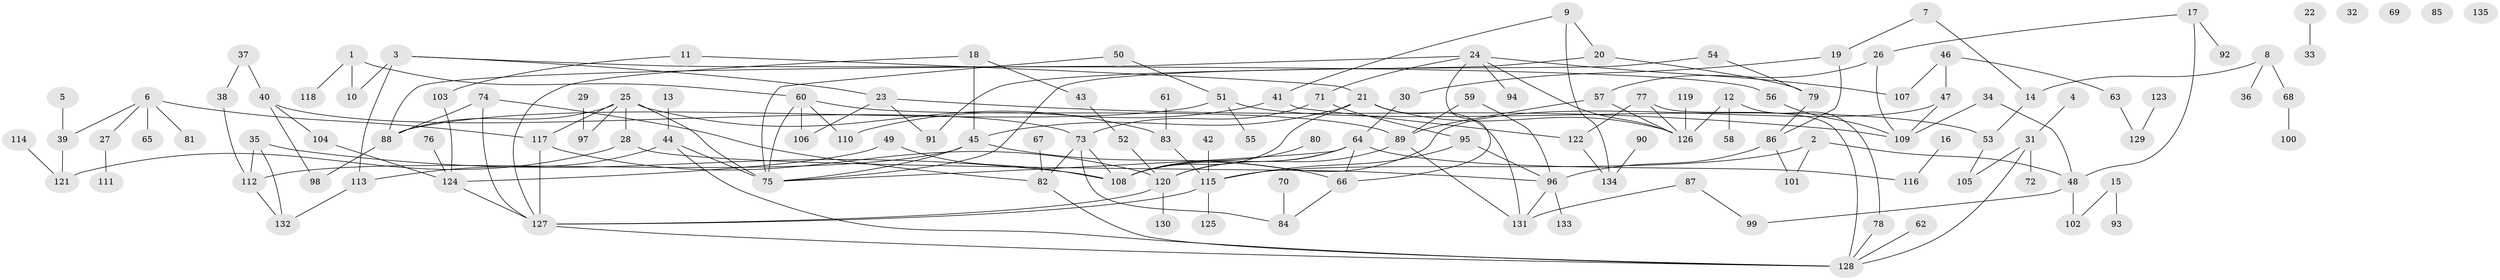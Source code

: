 // coarse degree distribution, {2: 0.23076923076923078, 6: 0.03296703296703297, 4: 0.13186813186813187, 1: 0.21978021978021978, 3: 0.17582417582417584, 5: 0.06593406593406594, 8: 0.03296703296703297, 0: 0.054945054945054944, 10: 0.03296703296703297, 7: 0.02197802197802198}
// Generated by graph-tools (version 1.1) at 2025/41/03/06/25 10:41:23]
// undirected, 135 vertices, 181 edges
graph export_dot {
graph [start="1"]
  node [color=gray90,style=filled];
  1;
  2;
  3;
  4;
  5;
  6;
  7;
  8;
  9;
  10;
  11;
  12;
  13;
  14;
  15;
  16;
  17;
  18;
  19;
  20;
  21;
  22;
  23;
  24;
  25;
  26;
  27;
  28;
  29;
  30;
  31;
  32;
  33;
  34;
  35;
  36;
  37;
  38;
  39;
  40;
  41;
  42;
  43;
  44;
  45;
  46;
  47;
  48;
  49;
  50;
  51;
  52;
  53;
  54;
  55;
  56;
  57;
  58;
  59;
  60;
  61;
  62;
  63;
  64;
  65;
  66;
  67;
  68;
  69;
  70;
  71;
  72;
  73;
  74;
  75;
  76;
  77;
  78;
  79;
  80;
  81;
  82;
  83;
  84;
  85;
  86;
  87;
  88;
  89;
  90;
  91;
  92;
  93;
  94;
  95;
  96;
  97;
  98;
  99;
  100;
  101;
  102;
  103;
  104;
  105;
  106;
  107;
  108;
  109;
  110;
  111;
  112;
  113;
  114;
  115;
  116;
  117;
  118;
  119;
  120;
  121;
  122;
  123;
  124;
  125;
  126;
  127;
  128;
  129;
  130;
  131;
  132;
  133;
  134;
  135;
  1 -- 10;
  1 -- 60;
  1 -- 118;
  2 -- 48;
  2 -- 101;
  2 -- 115;
  3 -- 10;
  3 -- 23;
  3 -- 56;
  3 -- 113;
  4 -- 31;
  5 -- 39;
  6 -- 27;
  6 -- 39;
  6 -- 65;
  6 -- 81;
  6 -- 117;
  7 -- 14;
  7 -- 19;
  8 -- 14;
  8 -- 36;
  8 -- 68;
  9 -- 20;
  9 -- 41;
  9 -- 134;
  11 -- 21;
  11 -- 103;
  12 -- 58;
  12 -- 78;
  12 -- 126;
  13 -- 44;
  14 -- 53;
  15 -- 93;
  15 -- 102;
  16 -- 116;
  17 -- 26;
  17 -- 48;
  17 -- 92;
  18 -- 43;
  18 -- 45;
  18 -- 127;
  19 -- 30;
  19 -- 86;
  20 -- 79;
  20 -- 91;
  21 -- 45;
  21 -- 108;
  21 -- 126;
  21 -- 131;
  22 -- 33;
  23 -- 91;
  23 -- 106;
  23 -- 109;
  24 -- 66;
  24 -- 71;
  24 -- 88;
  24 -- 94;
  24 -- 107;
  24 -- 126;
  25 -- 28;
  25 -- 75;
  25 -- 83;
  25 -- 88;
  25 -- 97;
  25 -- 117;
  26 -- 57;
  26 -- 109;
  27 -- 111;
  28 -- 96;
  28 -- 121;
  29 -- 97;
  30 -- 64;
  31 -- 72;
  31 -- 105;
  31 -- 128;
  34 -- 48;
  34 -- 109;
  35 -- 108;
  35 -- 112;
  35 -- 132;
  37 -- 38;
  37 -- 40;
  38 -- 112;
  39 -- 121;
  40 -- 73;
  40 -- 98;
  40 -- 104;
  41 -- 110;
  41 -- 122;
  42 -- 115;
  43 -- 52;
  44 -- 75;
  44 -- 113;
  44 -- 128;
  45 -- 66;
  45 -- 75;
  45 -- 112;
  46 -- 47;
  46 -- 63;
  46 -- 107;
  47 -- 108;
  47 -- 109;
  48 -- 99;
  48 -- 102;
  49 -- 108;
  49 -- 124;
  50 -- 51;
  50 -- 75;
  51 -- 53;
  51 -- 55;
  51 -- 88;
  52 -- 120;
  53 -- 105;
  54 -- 75;
  54 -- 79;
  56 -- 109;
  57 -- 89;
  57 -- 126;
  59 -- 89;
  59 -- 96;
  60 -- 75;
  60 -- 89;
  60 -- 106;
  60 -- 110;
  61 -- 83;
  62 -- 128;
  63 -- 129;
  64 -- 66;
  64 -- 75;
  64 -- 108;
  64 -- 116;
  64 -- 120;
  66 -- 84;
  67 -- 82;
  68 -- 100;
  70 -- 84;
  71 -- 73;
  71 -- 95;
  73 -- 82;
  73 -- 84;
  73 -- 108;
  74 -- 82;
  74 -- 88;
  74 -- 127;
  76 -- 124;
  77 -- 122;
  77 -- 126;
  77 -- 128;
  78 -- 128;
  79 -- 86;
  80 -- 108;
  82 -- 128;
  83 -- 115;
  86 -- 96;
  86 -- 101;
  87 -- 99;
  87 -- 131;
  88 -- 98;
  89 -- 120;
  89 -- 131;
  90 -- 134;
  95 -- 96;
  95 -- 115;
  96 -- 131;
  96 -- 133;
  103 -- 124;
  104 -- 124;
  112 -- 132;
  113 -- 132;
  114 -- 121;
  115 -- 125;
  115 -- 127;
  117 -- 120;
  117 -- 127;
  119 -- 126;
  120 -- 127;
  120 -- 130;
  122 -- 134;
  123 -- 129;
  124 -- 127;
  127 -- 128;
}
